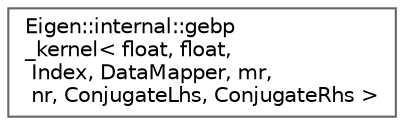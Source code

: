 digraph "Graphical Class Hierarchy"
{
 // LATEX_PDF_SIZE
  bgcolor="transparent";
  edge [fontname=Helvetica,fontsize=10,labelfontname=Helvetica,labelfontsize=10];
  node [fontname=Helvetica,fontsize=10,shape=box,height=0.2,width=0.4];
  rankdir="LR";
  Node0 [id="Node000000",label="Eigen::internal::gebp\l_kernel\< float, float,\l Index, DataMapper, mr,\l nr, ConjugateLhs, ConjugateRhs \>",height=0.2,width=0.4,color="grey40", fillcolor="white", style="filled",URL="$structEigen_1_1internal_1_1gebp__kernel_3_01float_00_01float_00_01Index_00_01DataMapper_00_01mr_cee4de3bb28150c775e01505cd459caf.html",tooltip=" "];
}
